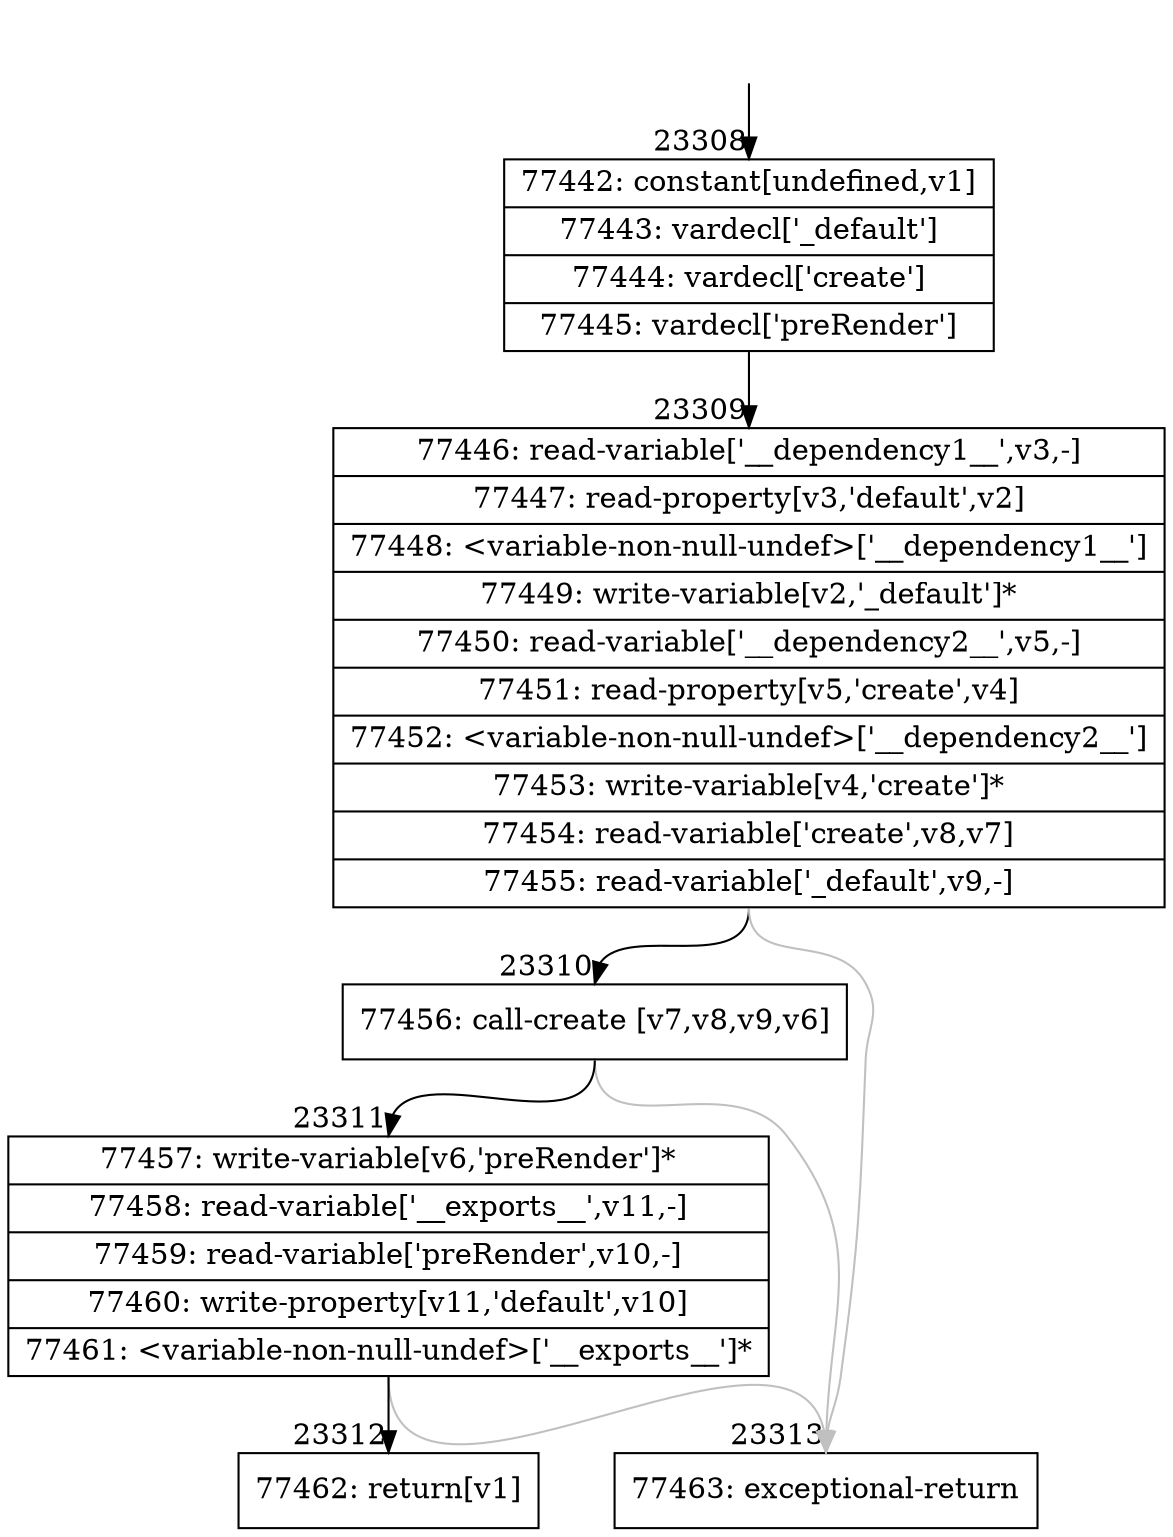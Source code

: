 digraph {
rankdir="TD"
BB_entry2036[shape=none,label=""];
BB_entry2036 -> BB23308 [tailport=s, headport=n, headlabel="    23308"]
BB23308 [shape=record label="{77442: constant[undefined,v1]|77443: vardecl['_default']|77444: vardecl['create']|77445: vardecl['preRender']}" ] 
BB23308 -> BB23309 [tailport=s, headport=n, headlabel="      23309"]
BB23309 [shape=record label="{77446: read-variable['__dependency1__',v3,-]|77447: read-property[v3,'default',v2]|77448: \<variable-non-null-undef\>['__dependency1__']|77449: write-variable[v2,'_default']*|77450: read-variable['__dependency2__',v5,-]|77451: read-property[v5,'create',v4]|77452: \<variable-non-null-undef\>['__dependency2__']|77453: write-variable[v4,'create']*|77454: read-variable['create',v8,v7]|77455: read-variable['_default',v9,-]}" ] 
BB23309 -> BB23310 [tailport=s, headport=n, headlabel="      23310"]
BB23309 -> BB23313 [tailport=s, headport=n, color=gray, headlabel="      23313"]
BB23310 [shape=record label="{77456: call-create [v7,v8,v9,v6]}" ] 
BB23310 -> BB23311 [tailport=s, headport=n, headlabel="      23311"]
BB23310 -> BB23313 [tailport=s, headport=n, color=gray]
BB23311 [shape=record label="{77457: write-variable[v6,'preRender']*|77458: read-variable['__exports__',v11,-]|77459: read-variable['preRender',v10,-]|77460: write-property[v11,'default',v10]|77461: \<variable-non-null-undef\>['__exports__']*}" ] 
BB23311 -> BB23312 [tailport=s, headport=n, headlabel="      23312"]
BB23311 -> BB23313 [tailport=s, headport=n, color=gray]
BB23312 [shape=record label="{77462: return[v1]}" ] 
BB23313 [shape=record label="{77463: exceptional-return}" ] 
//#$~ 43419
}
